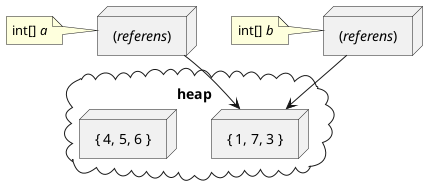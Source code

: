 @startuml tilldealning-av-fält-3
skinparam ranksep 1
node "(<i>referens</i>)"  as aref
note left of aref : int[] <i>a</i>

node "(<i>referens</i>)"  as bref
note left of bref : int[] <i>b</i>

cloud "heap" {
    node "{ 1, 7, 3 }" as aval
    node "{ 4, 5, 6 }" as bval
}

aref --> aval
bref --> aval

@enduml